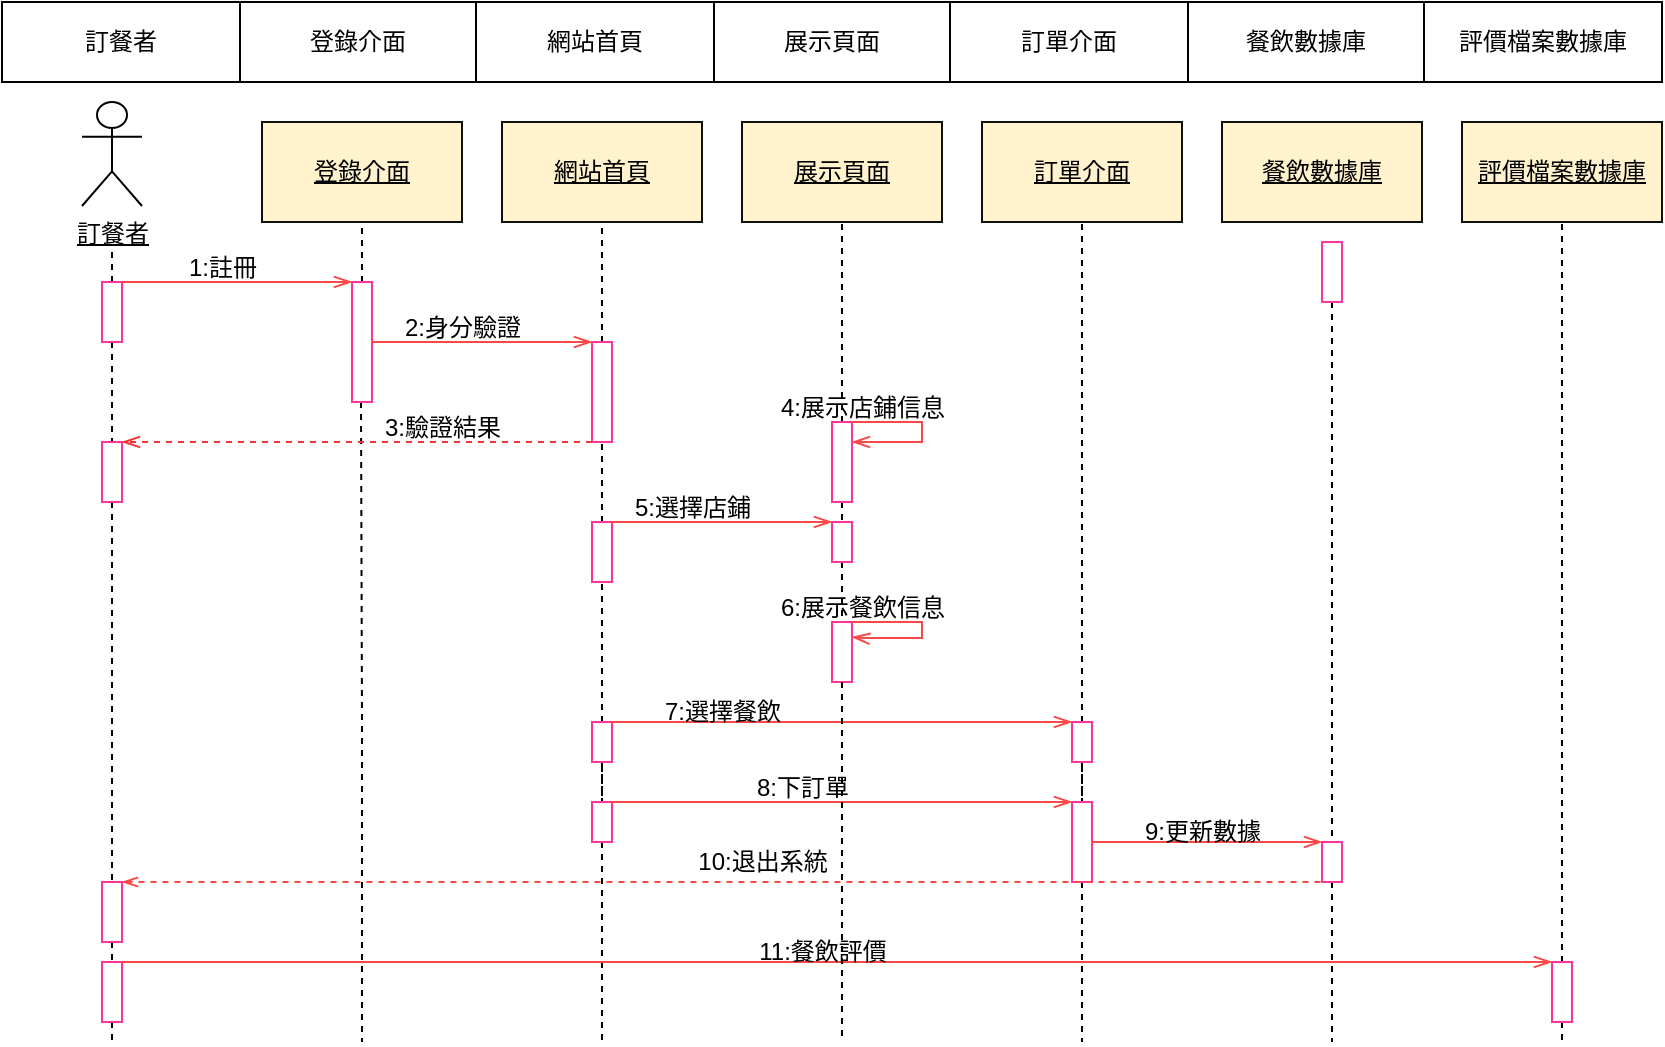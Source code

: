 <mxfile version="22.1.8" type="github">
  <diagram name="第 1 页" id="x6PRf-U3iKhUXx0moPvG">
    <mxGraphModel dx="1042" dy="535" grid="1" gridSize="10" guides="1" tooltips="1" connect="1" arrows="1" fold="1" page="1" pageScale="1" pageWidth="827" pageHeight="1169" math="0" shadow="0">
      <root>
        <mxCell id="0" />
        <mxCell id="1" parent="0" />
        <mxCell id="qaxs40s3yd5O6dKmV1-N-1" value="" style="shape=table;startSize=0;container=1;collapsible=0;childLayout=tableLayout;" vertex="1" parent="1">
          <mxGeometry width="830" height="40" as="geometry" />
        </mxCell>
        <mxCell id="qaxs40s3yd5O6dKmV1-N-2" value="" style="shape=tableRow;horizontal=0;startSize=0;swimlaneHead=0;swimlaneBody=0;strokeColor=inherit;top=0;left=0;bottom=0;right=0;collapsible=0;dropTarget=0;fillColor=none;points=[[0,0.5],[1,0.5]];portConstraint=eastwest;" vertex="1" parent="qaxs40s3yd5O6dKmV1-N-1">
          <mxGeometry width="830" height="40" as="geometry" />
        </mxCell>
        <mxCell id="qaxs40s3yd5O6dKmV1-N-3" value="訂餐者" style="shape=partialRectangle;html=1;whiteSpace=wrap;connectable=0;strokeColor=inherit;overflow=hidden;fillColor=none;top=0;left=0;bottom=0;right=0;pointerEvents=1;" vertex="1" parent="qaxs40s3yd5O6dKmV1-N-2">
          <mxGeometry width="119" height="40" as="geometry">
            <mxRectangle width="119" height="40" as="alternateBounds" />
          </mxGeometry>
        </mxCell>
        <mxCell id="qaxs40s3yd5O6dKmV1-N-4" value="登錄介面" style="shape=partialRectangle;html=1;whiteSpace=wrap;connectable=0;strokeColor=inherit;overflow=hidden;fillColor=none;top=0;left=0;bottom=0;right=0;pointerEvents=1;" vertex="1" parent="qaxs40s3yd5O6dKmV1-N-2">
          <mxGeometry x="119" width="118" height="40" as="geometry">
            <mxRectangle width="118" height="40" as="alternateBounds" />
          </mxGeometry>
        </mxCell>
        <mxCell id="qaxs40s3yd5O6dKmV1-N-5" value="網站首頁" style="shape=partialRectangle;html=1;whiteSpace=wrap;connectable=0;strokeColor=inherit;overflow=hidden;fillColor=none;top=0;left=0;bottom=0;right=0;pointerEvents=1;" vertex="1" parent="qaxs40s3yd5O6dKmV1-N-2">
          <mxGeometry x="237" width="119" height="40" as="geometry">
            <mxRectangle width="119" height="40" as="alternateBounds" />
          </mxGeometry>
        </mxCell>
        <mxCell id="qaxs40s3yd5O6dKmV1-N-6" value="展示頁面" style="shape=partialRectangle;html=1;whiteSpace=wrap;connectable=0;strokeColor=inherit;overflow=hidden;fillColor=none;top=0;left=0;bottom=0;right=0;pointerEvents=1;" vertex="1" parent="qaxs40s3yd5O6dKmV1-N-2">
          <mxGeometry x="356" width="118" height="40" as="geometry">
            <mxRectangle width="118" height="40" as="alternateBounds" />
          </mxGeometry>
        </mxCell>
        <mxCell id="qaxs40s3yd5O6dKmV1-N-7" value="訂單介面" style="shape=partialRectangle;html=1;whiteSpace=wrap;connectable=0;strokeColor=inherit;overflow=hidden;fillColor=none;top=0;left=0;bottom=0;right=0;pointerEvents=1;" vertex="1" parent="qaxs40s3yd5O6dKmV1-N-2">
          <mxGeometry x="474" width="119" height="40" as="geometry">
            <mxRectangle width="119" height="40" as="alternateBounds" />
          </mxGeometry>
        </mxCell>
        <mxCell id="qaxs40s3yd5O6dKmV1-N-8" value="餐飲數據庫" style="shape=partialRectangle;html=1;whiteSpace=wrap;connectable=0;strokeColor=inherit;overflow=hidden;fillColor=none;top=0;left=0;bottom=0;right=0;pointerEvents=1;" vertex="1" parent="qaxs40s3yd5O6dKmV1-N-2">
          <mxGeometry x="593" width="118" height="40" as="geometry">
            <mxRectangle width="118" height="40" as="alternateBounds" />
          </mxGeometry>
        </mxCell>
        <mxCell id="qaxs40s3yd5O6dKmV1-N-9" value="評價檔案數據庫" style="shape=partialRectangle;html=1;whiteSpace=wrap;connectable=0;strokeColor=inherit;overflow=hidden;fillColor=none;top=0;left=0;bottom=0;right=0;pointerEvents=1;" vertex="1" parent="qaxs40s3yd5O6dKmV1-N-2">
          <mxGeometry x="711" width="119" height="40" as="geometry">
            <mxRectangle width="119" height="40" as="alternateBounds" />
          </mxGeometry>
        </mxCell>
        <mxCell id="qaxs40s3yd5O6dKmV1-N-10" value="&lt;u&gt;訂餐者&lt;/u&gt;" style="shape=umlActor;verticalLabelPosition=bottom;verticalAlign=top;html=1;outlineConnect=0;" vertex="1" parent="1">
          <mxGeometry x="40" y="50" width="30" height="52" as="geometry" />
        </mxCell>
        <mxCell id="qaxs40s3yd5O6dKmV1-N-16" value="&lt;u&gt;展示頁面&lt;/u&gt;" style="rounded=0;whiteSpace=wrap;html=1;fillColor=#fff2cc;strokeColor=#10100f;" vertex="1" parent="1">
          <mxGeometry x="370" y="60" width="100" height="50" as="geometry" />
        </mxCell>
        <mxCell id="qaxs40s3yd5O6dKmV1-N-18" value="&lt;u&gt;網站首頁&lt;/u&gt;" style="rounded=0;whiteSpace=wrap;html=1;fillColor=#fff2cc;strokeColor=#10100f;" vertex="1" parent="1">
          <mxGeometry x="250" y="60" width="100" height="50" as="geometry" />
        </mxCell>
        <mxCell id="qaxs40s3yd5O6dKmV1-N-19" value="&lt;u&gt;登錄介面&lt;/u&gt;" style="rounded=0;whiteSpace=wrap;html=1;fillColor=#fff2cc;strokeColor=#10100f;" vertex="1" parent="1">
          <mxGeometry x="130" y="60" width="100" height="50" as="geometry" />
        </mxCell>
        <mxCell id="qaxs40s3yd5O6dKmV1-N-20" value="&lt;u&gt;訂單介面&lt;/u&gt;" style="rounded=0;whiteSpace=wrap;html=1;fillColor=#fff2cc;strokeColor=#10100f;" vertex="1" parent="1">
          <mxGeometry x="490" y="60" width="100" height="50" as="geometry" />
        </mxCell>
        <mxCell id="qaxs40s3yd5O6dKmV1-N-21" value="&lt;u&gt;餐飲數據庫&lt;/u&gt;" style="rounded=0;whiteSpace=wrap;html=1;fillColor=#fff2cc;strokeColor=#10100f;" vertex="1" parent="1">
          <mxGeometry x="610" y="60" width="100" height="50" as="geometry" />
        </mxCell>
        <mxCell id="qaxs40s3yd5O6dKmV1-N-22" value="&lt;u&gt;評價檔案數據庫&lt;/u&gt;" style="rounded=0;whiteSpace=wrap;html=1;fillColor=#fff2cc;strokeColor=#10100f;" vertex="1" parent="1">
          <mxGeometry x="730" y="60" width="100" height="50" as="geometry" />
        </mxCell>
        <mxCell id="qaxs40s3yd5O6dKmV1-N-81" style="edgeStyle=orthogonalEdgeStyle;rounded=0;orthogonalLoop=1;jettySize=auto;html=1;entryX=0.5;entryY=0;entryDx=0;entryDy=0;dashed=1;endArrow=none;endFill=0;" edge="1" parent="1" source="qaxs40s3yd5O6dKmV1-N-23" target="qaxs40s3yd5O6dKmV1-N-80">
          <mxGeometry relative="1" as="geometry" />
        </mxCell>
        <mxCell id="qaxs40s3yd5O6dKmV1-N-23" value="" style="rounded=0;whiteSpace=wrap;html=1;strokeColor=#FF3399;" vertex="1" parent="1">
          <mxGeometry x="660" y="120" width="10" height="30" as="geometry" />
        </mxCell>
        <mxCell id="qaxs40s3yd5O6dKmV1-N-33" value="" style="rounded=0;orthogonalLoop=1;jettySize=auto;html=1;endArrow=none;endFill=0;dashed=1;" edge="1" parent="1" source="qaxs40s3yd5O6dKmV1-N-24" target="qaxs40s3yd5O6dKmV1-N-25">
          <mxGeometry relative="1" as="geometry" />
        </mxCell>
        <mxCell id="qaxs40s3yd5O6dKmV1-N-34" style="edgeStyle=orthogonalEdgeStyle;rounded=0;orthogonalLoop=1;jettySize=auto;html=1;exitX=0.5;exitY=0;exitDx=0;exitDy=0;endArrow=none;endFill=0;dashed=1;" edge="1" parent="1" source="qaxs40s3yd5O6dKmV1-N-24">
          <mxGeometry relative="1" as="geometry">
            <mxPoint x="55" y="122" as="targetPoint" />
          </mxGeometry>
        </mxCell>
        <mxCell id="qaxs40s3yd5O6dKmV1-N-24" value="" style="rounded=0;whiteSpace=wrap;html=1;strokeColor=#FF3399;" vertex="1" parent="1">
          <mxGeometry x="50" y="140" width="10" height="30" as="geometry" />
        </mxCell>
        <mxCell id="qaxs40s3yd5O6dKmV1-N-38" style="edgeStyle=orthogonalEdgeStyle;rounded=0;orthogonalLoop=1;jettySize=auto;html=1;exitX=0.5;exitY=1;exitDx=0;exitDy=0;entryX=0.5;entryY=0;entryDx=0;entryDy=0;endArrow=none;endFill=0;dashed=1;" edge="1" parent="1" source="qaxs40s3yd5O6dKmV1-N-26" target="qaxs40s3yd5O6dKmV1-N-36">
          <mxGeometry relative="1" as="geometry" />
        </mxCell>
        <mxCell id="qaxs40s3yd5O6dKmV1-N-26" value="" style="rounded=0;whiteSpace=wrap;html=1;strokeColor=#FF3399;" vertex="1" parent="1">
          <mxGeometry x="50" y="440" width="10" height="30" as="geometry" />
        </mxCell>
        <mxCell id="qaxs40s3yd5O6dKmV1-N-35" style="edgeStyle=orthogonalEdgeStyle;rounded=0;orthogonalLoop=1;jettySize=auto;html=1;exitX=0.5;exitY=1;exitDx=0;exitDy=0;entryX=0.5;entryY=0;entryDx=0;entryDy=0;dashed=1;endArrow=none;endFill=0;" edge="1" parent="1" source="qaxs40s3yd5O6dKmV1-N-25" target="qaxs40s3yd5O6dKmV1-N-26">
          <mxGeometry relative="1" as="geometry" />
        </mxCell>
        <mxCell id="qaxs40s3yd5O6dKmV1-N-25" value="" style="rounded=0;whiteSpace=wrap;html=1;strokeColor=#FF3399;labelBackgroundColor=default;" vertex="1" parent="1">
          <mxGeometry x="50" y="220" width="10" height="30" as="geometry" />
        </mxCell>
        <mxCell id="qaxs40s3yd5O6dKmV1-N-42" style="edgeStyle=orthogonalEdgeStyle;rounded=0;orthogonalLoop=1;jettySize=auto;html=1;exitX=0.5;exitY=1;exitDx=0;exitDy=0;endArrow=none;endFill=0;dashed=1;" edge="1" parent="1" source="qaxs40s3yd5O6dKmV1-N-36">
          <mxGeometry relative="1" as="geometry">
            <mxPoint x="55" y="520" as="targetPoint" />
          </mxGeometry>
        </mxCell>
        <mxCell id="qaxs40s3yd5O6dKmV1-N-36" value="" style="rounded=0;whiteSpace=wrap;html=1;strokeColor=#FF3399;" vertex="1" parent="1">
          <mxGeometry x="50" y="480" width="10" height="30" as="geometry" />
        </mxCell>
        <mxCell id="qaxs40s3yd5O6dKmV1-N-40" style="edgeStyle=orthogonalEdgeStyle;rounded=0;orthogonalLoop=1;jettySize=auto;html=1;exitX=0.5;exitY=0;exitDx=0;exitDy=0;entryX=0.5;entryY=1;entryDx=0;entryDy=0;dashed=1;endArrow=none;endFill=0;" edge="1" parent="1" source="qaxs40s3yd5O6dKmV1-N-39" target="qaxs40s3yd5O6dKmV1-N-19">
          <mxGeometry relative="1" as="geometry" />
        </mxCell>
        <mxCell id="qaxs40s3yd5O6dKmV1-N-41" style="edgeStyle=orthogonalEdgeStyle;rounded=0;orthogonalLoop=1;jettySize=auto;html=1;exitX=0.25;exitY=1;exitDx=0;exitDy=0;endArrow=none;endFill=0;dashed=1;" edge="1" parent="1">
          <mxGeometry relative="1" as="geometry">
            <mxPoint x="180" y="520" as="targetPoint" />
            <mxPoint x="179.5" y="200" as="sourcePoint" />
          </mxGeometry>
        </mxCell>
        <mxCell id="qaxs40s3yd5O6dKmV1-N-39" value="" style="rounded=0;whiteSpace=wrap;html=1;strokeColor=#FF3399;labelBackgroundColor=default;" vertex="1" parent="1">
          <mxGeometry x="175" y="140" width="10" height="60" as="geometry" />
        </mxCell>
        <mxCell id="qaxs40s3yd5O6dKmV1-N-56" value="" style="edgeStyle=orthogonalEdgeStyle;rounded=0;orthogonalLoop=1;jettySize=auto;html=1;endArrow=none;endFill=0;dashed=1;" edge="1" parent="1" source="qaxs40s3yd5O6dKmV1-N-43" target="qaxs40s3yd5O6dKmV1-N-47">
          <mxGeometry relative="1" as="geometry" />
        </mxCell>
        <mxCell id="qaxs40s3yd5O6dKmV1-N-57" value="" style="edgeStyle=orthogonalEdgeStyle;rounded=0;orthogonalLoop=1;jettySize=auto;html=1;endArrow=none;endFill=0;dashed=1;" edge="1" parent="1" source="qaxs40s3yd5O6dKmV1-N-43" target="qaxs40s3yd5O6dKmV1-N-53">
          <mxGeometry relative="1" as="geometry" />
        </mxCell>
        <mxCell id="qaxs40s3yd5O6dKmV1-N-43" value="" style="rounded=0;whiteSpace=wrap;html=1;strokeColor=#FF3399;labelBackgroundColor=default;" vertex="1" parent="1">
          <mxGeometry x="295" y="360" width="10" height="20" as="geometry" />
        </mxCell>
        <mxCell id="qaxs40s3yd5O6dKmV1-N-45" style="edgeStyle=orthogonalEdgeStyle;rounded=0;orthogonalLoop=1;jettySize=auto;html=1;exitX=0.5;exitY=0;exitDx=0;exitDy=0;entryX=0.5;entryY=1;entryDx=0;entryDy=0;dashed=1;endArrow=none;endFill=0;" edge="1" parent="1" source="qaxs40s3yd5O6dKmV1-N-44" target="qaxs40s3yd5O6dKmV1-N-18">
          <mxGeometry relative="1" as="geometry" />
        </mxCell>
        <mxCell id="qaxs40s3yd5O6dKmV1-N-44" value="" style="rounded=0;whiteSpace=wrap;html=1;strokeColor=#FF3399;labelBackgroundColor=default;" vertex="1" parent="1">
          <mxGeometry x="295" y="170" width="10" height="50" as="geometry" />
        </mxCell>
        <mxCell id="qaxs40s3yd5O6dKmV1-N-54" value="" style="edgeStyle=orthogonalEdgeStyle;rounded=0;orthogonalLoop=1;jettySize=auto;html=1;endArrow=none;endFill=0;dashed=1;" edge="1" parent="1" source="qaxs40s3yd5O6dKmV1-N-47" target="qaxs40s3yd5O6dKmV1-N-44">
          <mxGeometry relative="1" as="geometry" />
        </mxCell>
        <mxCell id="qaxs40s3yd5O6dKmV1-N-47" value="" style="rounded=0;whiteSpace=wrap;html=1;strokeColor=#FF3399;labelBackgroundColor=default;" vertex="1" parent="1">
          <mxGeometry x="295" y="260" width="10" height="30" as="geometry" />
        </mxCell>
        <mxCell id="qaxs40s3yd5O6dKmV1-N-60" style="edgeStyle=orthogonalEdgeStyle;rounded=0;orthogonalLoop=1;jettySize=auto;html=1;endArrow=none;endFill=0;dashed=1;" edge="1" parent="1" source="qaxs40s3yd5O6dKmV1-N-53">
          <mxGeometry relative="1" as="geometry">
            <mxPoint x="300" y="520.0" as="targetPoint" />
          </mxGeometry>
        </mxCell>
        <mxCell id="qaxs40s3yd5O6dKmV1-N-53" value="" style="rounded=0;whiteSpace=wrap;html=1;strokeColor=#FF3399;labelBackgroundColor=default;" vertex="1" parent="1">
          <mxGeometry x="295" y="400" width="10" height="20" as="geometry" />
        </mxCell>
        <mxCell id="qaxs40s3yd5O6dKmV1-N-72" value="" style="edgeStyle=orthogonalEdgeStyle;rounded=0;orthogonalLoop=1;jettySize=auto;html=1;endArrow=none;endFill=0;dashed=1;" edge="1" parent="1" source="qaxs40s3yd5O6dKmV1-N-59" target="qaxs40s3yd5O6dKmV1-N-62">
          <mxGeometry relative="1" as="geometry" />
        </mxCell>
        <mxCell id="qaxs40s3yd5O6dKmV1-N-73" value="" style="edgeStyle=orthogonalEdgeStyle;rounded=0;orthogonalLoop=1;jettySize=auto;html=1;endArrow=none;endFill=0;dashed=1;" edge="1" parent="1" source="qaxs40s3yd5O6dKmV1-N-59" target="qaxs40s3yd5O6dKmV1-N-16">
          <mxGeometry relative="1" as="geometry" />
        </mxCell>
        <mxCell id="qaxs40s3yd5O6dKmV1-N-59" value="" style="rounded=0;whiteSpace=wrap;html=1;strokeColor=#FF3399;labelBackgroundColor=default;" vertex="1" parent="1">
          <mxGeometry x="415" y="210" width="10" height="40" as="geometry" />
        </mxCell>
        <mxCell id="qaxs40s3yd5O6dKmV1-N-61" value="" style="rounded=0;whiteSpace=wrap;html=1;strokeColor=#FF3399;labelBackgroundColor=default;" vertex="1" parent="1">
          <mxGeometry x="415" y="260" width="10" height="20" as="geometry" />
        </mxCell>
        <mxCell id="qaxs40s3yd5O6dKmV1-N-103" style="edgeStyle=orthogonalEdgeStyle;rounded=0;orthogonalLoop=1;jettySize=auto;html=1;endArrow=none;endFill=0;dashed=1;" edge="1" parent="1" source="qaxs40s3yd5O6dKmV1-N-62">
          <mxGeometry relative="1" as="geometry">
            <mxPoint x="420" y="360" as="targetPoint" />
          </mxGeometry>
        </mxCell>
        <mxCell id="qaxs40s3yd5O6dKmV1-N-62" value="" style="rounded=0;whiteSpace=wrap;html=1;strokeColor=#FF3399;labelBackgroundColor=default;" vertex="1" parent="1">
          <mxGeometry x="415" y="310" width="10" height="30" as="geometry" />
        </mxCell>
        <mxCell id="qaxs40s3yd5O6dKmV1-N-65" value="" style="endArrow=openThin;endFill=0;endSize=7;html=1;rounded=0;edgeStyle=orthogonalEdgeStyle;exitX=0;exitY=1;exitDx=0;exitDy=0;entryX=1;entryY=0;entryDx=0;entryDy=0;strokeColor=#f33535;dashed=1;" edge="1" parent="1" source="qaxs40s3yd5O6dKmV1-N-44" target="qaxs40s3yd5O6dKmV1-N-25">
          <mxGeometry width="160" relative="1" as="geometry">
            <mxPoint x="340" y="300" as="sourcePoint" />
            <mxPoint x="500" y="300" as="targetPoint" />
            <Array as="points">
              <mxPoint x="295" y="220" />
            </Array>
          </mxGeometry>
        </mxCell>
        <mxCell id="qaxs40s3yd5O6dKmV1-N-66" value="" style="endArrow=openThin;endFill=0;endSize=7;html=1;rounded=0;edgeStyle=orthogonalEdgeStyle;entryX=0;entryY=0;entryDx=0;entryDy=0;strokeColor=#f94848;exitX=1;exitY=0.5;exitDx=0;exitDy=0;" edge="1" parent="1" source="qaxs40s3yd5O6dKmV1-N-39" target="qaxs40s3yd5O6dKmV1-N-44">
          <mxGeometry width="160" relative="1" as="geometry">
            <mxPoint x="190" y="170" as="sourcePoint" />
            <mxPoint x="500" y="300" as="targetPoint" />
            <Array as="points">
              <mxPoint x="270" y="170" />
              <mxPoint x="270" y="170" />
            </Array>
          </mxGeometry>
        </mxCell>
        <mxCell id="qaxs40s3yd5O6dKmV1-N-67" value="" style="endArrow=openThin;endFill=0;endSize=7;html=1;rounded=0;edgeStyle=orthogonalEdgeStyle;entryX=0;entryY=0;entryDx=0;entryDy=0;strokeColor=#f94848;exitX=1;exitY=0;exitDx=0;exitDy=0;" edge="1" parent="1" source="qaxs40s3yd5O6dKmV1-N-24" target="qaxs40s3yd5O6dKmV1-N-39">
          <mxGeometry width="160" relative="1" as="geometry">
            <mxPoint x="195" y="180" as="sourcePoint" />
            <mxPoint x="305" y="180" as="targetPoint" />
            <Array as="points">
              <mxPoint x="120" y="140" />
              <mxPoint x="120" y="140" />
            </Array>
          </mxGeometry>
        </mxCell>
        <mxCell id="qaxs40s3yd5O6dKmV1-N-68" value="" style="endArrow=openThin;endFill=0;endSize=7;html=1;rounded=0;strokeColor=#f94848;exitX=1;exitY=0;exitDx=0;exitDy=0;entryX=0;entryY=0;entryDx=0;entryDy=0;" edge="1" parent="1" source="qaxs40s3yd5O6dKmV1-N-47" target="qaxs40s3yd5O6dKmV1-N-61">
          <mxGeometry width="160" relative="1" as="geometry">
            <mxPoint x="315" y="259.17" as="sourcePoint" />
            <mxPoint x="410" y="260" as="targetPoint" />
          </mxGeometry>
        </mxCell>
        <mxCell id="qaxs40s3yd5O6dKmV1-N-69" value="" style="endArrow=openThin;endFill=0;endSize=7;html=1;rounded=0;strokeColor=#f94848;exitX=1;exitY=0;exitDx=0;exitDy=0;edgeStyle=orthogonalEdgeStyle;entryX=1;entryY=0.25;entryDx=0;entryDy=0;" edge="1" parent="1" source="qaxs40s3yd5O6dKmV1-N-59" target="qaxs40s3yd5O6dKmV1-N-59">
          <mxGeometry width="160" relative="1" as="geometry">
            <mxPoint x="315" y="270" as="sourcePoint" />
            <mxPoint x="460" y="220" as="targetPoint" />
            <Array as="points">
              <mxPoint x="460" y="210" />
              <mxPoint x="460" y="220" />
            </Array>
          </mxGeometry>
        </mxCell>
        <mxCell id="qaxs40s3yd5O6dKmV1-N-70" value="" style="endArrow=openThin;endFill=0;endSize=7;html=1;rounded=0;strokeColor=#f94848;exitX=1;exitY=0;exitDx=0;exitDy=0;edgeStyle=orthogonalEdgeStyle;entryX=1;entryY=0.25;entryDx=0;entryDy=0;" edge="1" parent="1" source="qaxs40s3yd5O6dKmV1-N-62" target="qaxs40s3yd5O6dKmV1-N-62">
          <mxGeometry width="160" relative="1" as="geometry">
            <mxPoint x="450" y="300" as="sourcePoint" />
            <mxPoint x="470" y="330" as="targetPoint" />
            <Array as="points">
              <mxPoint x="460" y="310" />
              <mxPoint x="460" y="318" />
              <mxPoint x="430" y="318" />
            </Array>
          </mxGeometry>
        </mxCell>
        <mxCell id="qaxs40s3yd5O6dKmV1-N-78" value="" style="edgeStyle=orthogonalEdgeStyle;rounded=0;orthogonalLoop=1;jettySize=auto;html=1;endArrow=none;endFill=0;dashed=1;" edge="1" parent="1" source="qaxs40s3yd5O6dKmV1-N-74" target="qaxs40s3yd5O6dKmV1-N-77">
          <mxGeometry relative="1" as="geometry" />
        </mxCell>
        <mxCell id="qaxs40s3yd5O6dKmV1-N-79" style="edgeStyle=orthogonalEdgeStyle;rounded=0;orthogonalLoop=1;jettySize=auto;html=1;entryX=0.5;entryY=1;entryDx=0;entryDy=0;endArrow=none;endFill=0;dashed=1;" edge="1" parent="1" source="qaxs40s3yd5O6dKmV1-N-74" target="qaxs40s3yd5O6dKmV1-N-20">
          <mxGeometry relative="1" as="geometry" />
        </mxCell>
        <mxCell id="qaxs40s3yd5O6dKmV1-N-74" value="" style="rounded=0;whiteSpace=wrap;html=1;strokeColor=#FF3399;labelBackgroundColor=default;" vertex="1" parent="1">
          <mxGeometry x="535" y="360" width="10" height="20" as="geometry" />
        </mxCell>
        <mxCell id="qaxs40s3yd5O6dKmV1-N-75" value="" style="endArrow=openThin;endFill=0;endSize=7;html=1;rounded=0;strokeColor=#f94848;exitX=1;exitY=0;exitDx=0;exitDy=0;entryX=0;entryY=0;entryDx=0;entryDy=0;" edge="1" parent="1" source="qaxs40s3yd5O6dKmV1-N-43" target="qaxs40s3yd5O6dKmV1-N-74">
          <mxGeometry width="160" relative="1" as="geometry">
            <mxPoint x="340" y="360" as="sourcePoint" />
            <mxPoint x="450" y="360" as="targetPoint" />
          </mxGeometry>
        </mxCell>
        <mxCell id="qaxs40s3yd5O6dKmV1-N-76" value="" style="endArrow=openThin;endFill=0;endSize=7;html=1;rounded=0;strokeColor=#f94848;exitX=1;exitY=0;exitDx=0;exitDy=0;entryX=0;entryY=0;entryDx=0;entryDy=0;" edge="1" parent="1" source="qaxs40s3yd5O6dKmV1-N-53" target="qaxs40s3yd5O6dKmV1-N-77">
          <mxGeometry width="160" relative="1" as="geometry">
            <mxPoint x="330" y="400" as="sourcePoint" />
            <mxPoint x="440" y="400" as="targetPoint" />
          </mxGeometry>
        </mxCell>
        <mxCell id="qaxs40s3yd5O6dKmV1-N-84" style="edgeStyle=orthogonalEdgeStyle;rounded=0;orthogonalLoop=1;jettySize=auto;html=1;endArrow=none;endFill=0;dashed=1;" edge="1" parent="1" source="qaxs40s3yd5O6dKmV1-N-77">
          <mxGeometry relative="1" as="geometry">
            <mxPoint x="540" y="520.0" as="targetPoint" />
          </mxGeometry>
        </mxCell>
        <mxCell id="qaxs40s3yd5O6dKmV1-N-77" value="" style="rounded=0;whiteSpace=wrap;html=1;strokeColor=#FF3399;labelBackgroundColor=default;" vertex="1" parent="1">
          <mxGeometry x="535" y="400" width="10" height="40" as="geometry" />
        </mxCell>
        <mxCell id="qaxs40s3yd5O6dKmV1-N-82" style="edgeStyle=orthogonalEdgeStyle;rounded=0;orthogonalLoop=1;jettySize=auto;html=1;endArrow=none;endFill=0;dashed=1;" edge="1" parent="1" source="qaxs40s3yd5O6dKmV1-N-80">
          <mxGeometry relative="1" as="geometry">
            <mxPoint x="665" y="520.0" as="targetPoint" />
          </mxGeometry>
        </mxCell>
        <mxCell id="qaxs40s3yd5O6dKmV1-N-80" value="" style="rounded=0;whiteSpace=wrap;html=1;strokeColor=#FF3399;labelBackgroundColor=default;" vertex="1" parent="1">
          <mxGeometry x="660" y="420" width="10" height="20" as="geometry" />
        </mxCell>
        <mxCell id="qaxs40s3yd5O6dKmV1-N-83" value="" style="endArrow=none;endFill=0;endSize=7;html=1;rounded=0;strokeColor=#f94848;exitX=1;exitY=0;exitDx=0;exitDy=0;entryX=0;entryY=1;entryDx=0;entryDy=0;startArrow=openThin;startFill=0;dashed=1;" edge="1" parent="1" source="qaxs40s3yd5O6dKmV1-N-26" target="qaxs40s3yd5O6dKmV1-N-80">
          <mxGeometry width="160" relative="1" as="geometry">
            <mxPoint x="330" y="480" as="sourcePoint" />
            <mxPoint x="560" y="480" as="targetPoint" />
          </mxGeometry>
        </mxCell>
        <mxCell id="qaxs40s3yd5O6dKmV1-N-88" style="edgeStyle=orthogonalEdgeStyle;rounded=0;orthogonalLoop=1;jettySize=auto;html=1;endArrow=none;endFill=0;dashed=1;" edge="1" parent="1" source="qaxs40s3yd5O6dKmV1-N-85">
          <mxGeometry relative="1" as="geometry">
            <mxPoint x="780" y="520" as="targetPoint" />
            <Array as="points">
              <mxPoint x="780" y="520" />
            </Array>
          </mxGeometry>
        </mxCell>
        <mxCell id="qaxs40s3yd5O6dKmV1-N-89" style="edgeStyle=orthogonalEdgeStyle;rounded=0;orthogonalLoop=1;jettySize=auto;html=1;entryX=0.5;entryY=1;entryDx=0;entryDy=0;dashed=1;strokeColor=#000000;endArrow=none;endFill=0;" edge="1" parent="1" source="qaxs40s3yd5O6dKmV1-N-85" target="qaxs40s3yd5O6dKmV1-N-22">
          <mxGeometry relative="1" as="geometry" />
        </mxCell>
        <mxCell id="qaxs40s3yd5O6dKmV1-N-85" value="" style="rounded=0;whiteSpace=wrap;html=1;strokeColor=#FF3399;" vertex="1" parent="1">
          <mxGeometry x="775" y="480" width="10" height="30" as="geometry" />
        </mxCell>
        <mxCell id="qaxs40s3yd5O6dKmV1-N-87" value="" style="endArrow=openThin;endFill=0;endSize=7;html=1;rounded=0;strokeColor=#f94848;exitX=1;exitY=0;exitDx=0;exitDy=0;startArrow=none;startFill=0;entryX=0;entryY=0;entryDx=0;entryDy=0;" edge="1" parent="1" target="qaxs40s3yd5O6dKmV1-N-85">
          <mxGeometry width="160" relative="1" as="geometry">
            <mxPoint x="60" y="480" as="sourcePoint" />
            <mxPoint x="770" y="480" as="targetPoint" />
          </mxGeometry>
        </mxCell>
        <mxCell id="qaxs40s3yd5O6dKmV1-N-90" value="" style="endArrow=openThin;endFill=0;endSize=7;html=1;rounded=0;strokeColor=#f94848;exitX=1;exitY=0.5;exitDx=0;exitDy=0;entryX=0;entryY=0;entryDx=0;entryDy=0;" edge="1" parent="1" source="qaxs40s3yd5O6dKmV1-N-77" target="qaxs40s3yd5O6dKmV1-N-80">
          <mxGeometry width="160" relative="1" as="geometry">
            <mxPoint x="550" y="400.0" as="sourcePoint" />
            <mxPoint x="660" y="400.0" as="targetPoint" />
          </mxGeometry>
        </mxCell>
        <mxCell id="qaxs40s3yd5O6dKmV1-N-91" value="9:更新數據" style="text;html=1;align=center;verticalAlign=middle;resizable=0;points=[];autosize=1;strokeColor=none;fillColor=none;" vertex="1" parent="1">
          <mxGeometry x="560" y="400" width="80" height="30" as="geometry" />
        </mxCell>
        <mxCell id="qaxs40s3yd5O6dKmV1-N-92" value="4:展示店鋪信息" style="text;html=1;align=center;verticalAlign=middle;resizable=0;points=[];autosize=1;strokeColor=none;fillColor=none;" vertex="1" parent="1">
          <mxGeometry x="375" y="188" width="110" height="30" as="geometry" />
        </mxCell>
        <mxCell id="qaxs40s3yd5O6dKmV1-N-93" value="6:展示餐飲信息" style="text;html=1;align=center;verticalAlign=middle;resizable=0;points=[];autosize=1;strokeColor=none;fillColor=none;" vertex="1" parent="1">
          <mxGeometry x="375" y="288" width="110" height="30" as="geometry" />
        </mxCell>
        <mxCell id="qaxs40s3yd5O6dKmV1-N-94" value="5:選擇店鋪" style="text;html=1;align=center;verticalAlign=middle;resizable=0;points=[];autosize=1;strokeColor=none;fillColor=none;" vertex="1" parent="1">
          <mxGeometry x="305" y="238" width="80" height="30" as="geometry" />
        </mxCell>
        <mxCell id="qaxs40s3yd5O6dKmV1-N-96" value="1:註冊" style="text;html=1;align=center;verticalAlign=middle;resizable=0;points=[];autosize=1;strokeColor=none;fillColor=none;" vertex="1" parent="1">
          <mxGeometry x="80" y="118" width="60" height="30" as="geometry" />
        </mxCell>
        <mxCell id="qaxs40s3yd5O6dKmV1-N-97" value="2:身分驗證" style="text;html=1;align=center;verticalAlign=middle;resizable=0;points=[];autosize=1;strokeColor=none;fillColor=none;" vertex="1" parent="1">
          <mxGeometry x="190" y="148" width="80" height="30" as="geometry" />
        </mxCell>
        <mxCell id="qaxs40s3yd5O6dKmV1-N-98" value="3:驗證結果" style="text;html=1;align=center;verticalAlign=middle;resizable=0;points=[];autosize=1;strokeColor=none;fillColor=none;" vertex="1" parent="1">
          <mxGeometry x="180" y="198" width="80" height="30" as="geometry" />
        </mxCell>
        <mxCell id="qaxs40s3yd5O6dKmV1-N-99" value="7:選擇餐飲" style="text;html=1;align=center;verticalAlign=middle;resizable=0;points=[];autosize=1;strokeColor=none;fillColor=none;" vertex="1" parent="1">
          <mxGeometry x="320" y="340" width="80" height="30" as="geometry" />
        </mxCell>
        <mxCell id="qaxs40s3yd5O6dKmV1-N-100" value="8:下訂單" style="text;html=1;align=center;verticalAlign=middle;resizable=0;points=[];autosize=1;strokeColor=none;fillColor=none;" vertex="1" parent="1">
          <mxGeometry x="365" y="378" width="70" height="30" as="geometry" />
        </mxCell>
        <mxCell id="qaxs40s3yd5O6dKmV1-N-101" value="10:退出系統" style="text;html=1;align=center;verticalAlign=middle;resizable=0;points=[];autosize=1;strokeColor=none;fillColor=none;" vertex="1" parent="1">
          <mxGeometry x="335" y="415" width="90" height="30" as="geometry" />
        </mxCell>
        <mxCell id="qaxs40s3yd5O6dKmV1-N-102" value="11:餐飲評價" style="text;html=1;align=center;verticalAlign=middle;resizable=0;points=[];autosize=1;strokeColor=none;fillColor=none;" vertex="1" parent="1">
          <mxGeometry x="365" y="460" width="90" height="30" as="geometry" />
        </mxCell>
        <mxCell id="qaxs40s3yd5O6dKmV1-N-104" style="edgeStyle=orthogonalEdgeStyle;rounded=0;orthogonalLoop=1;jettySize=auto;html=1;endArrow=none;endFill=0;dashed=1;" edge="1" parent="1" source="qaxs40s3yd5O6dKmV1-N-62">
          <mxGeometry relative="1" as="geometry">
            <mxPoint x="420" y="520" as="targetPoint" />
          </mxGeometry>
        </mxCell>
      </root>
    </mxGraphModel>
  </diagram>
</mxfile>
